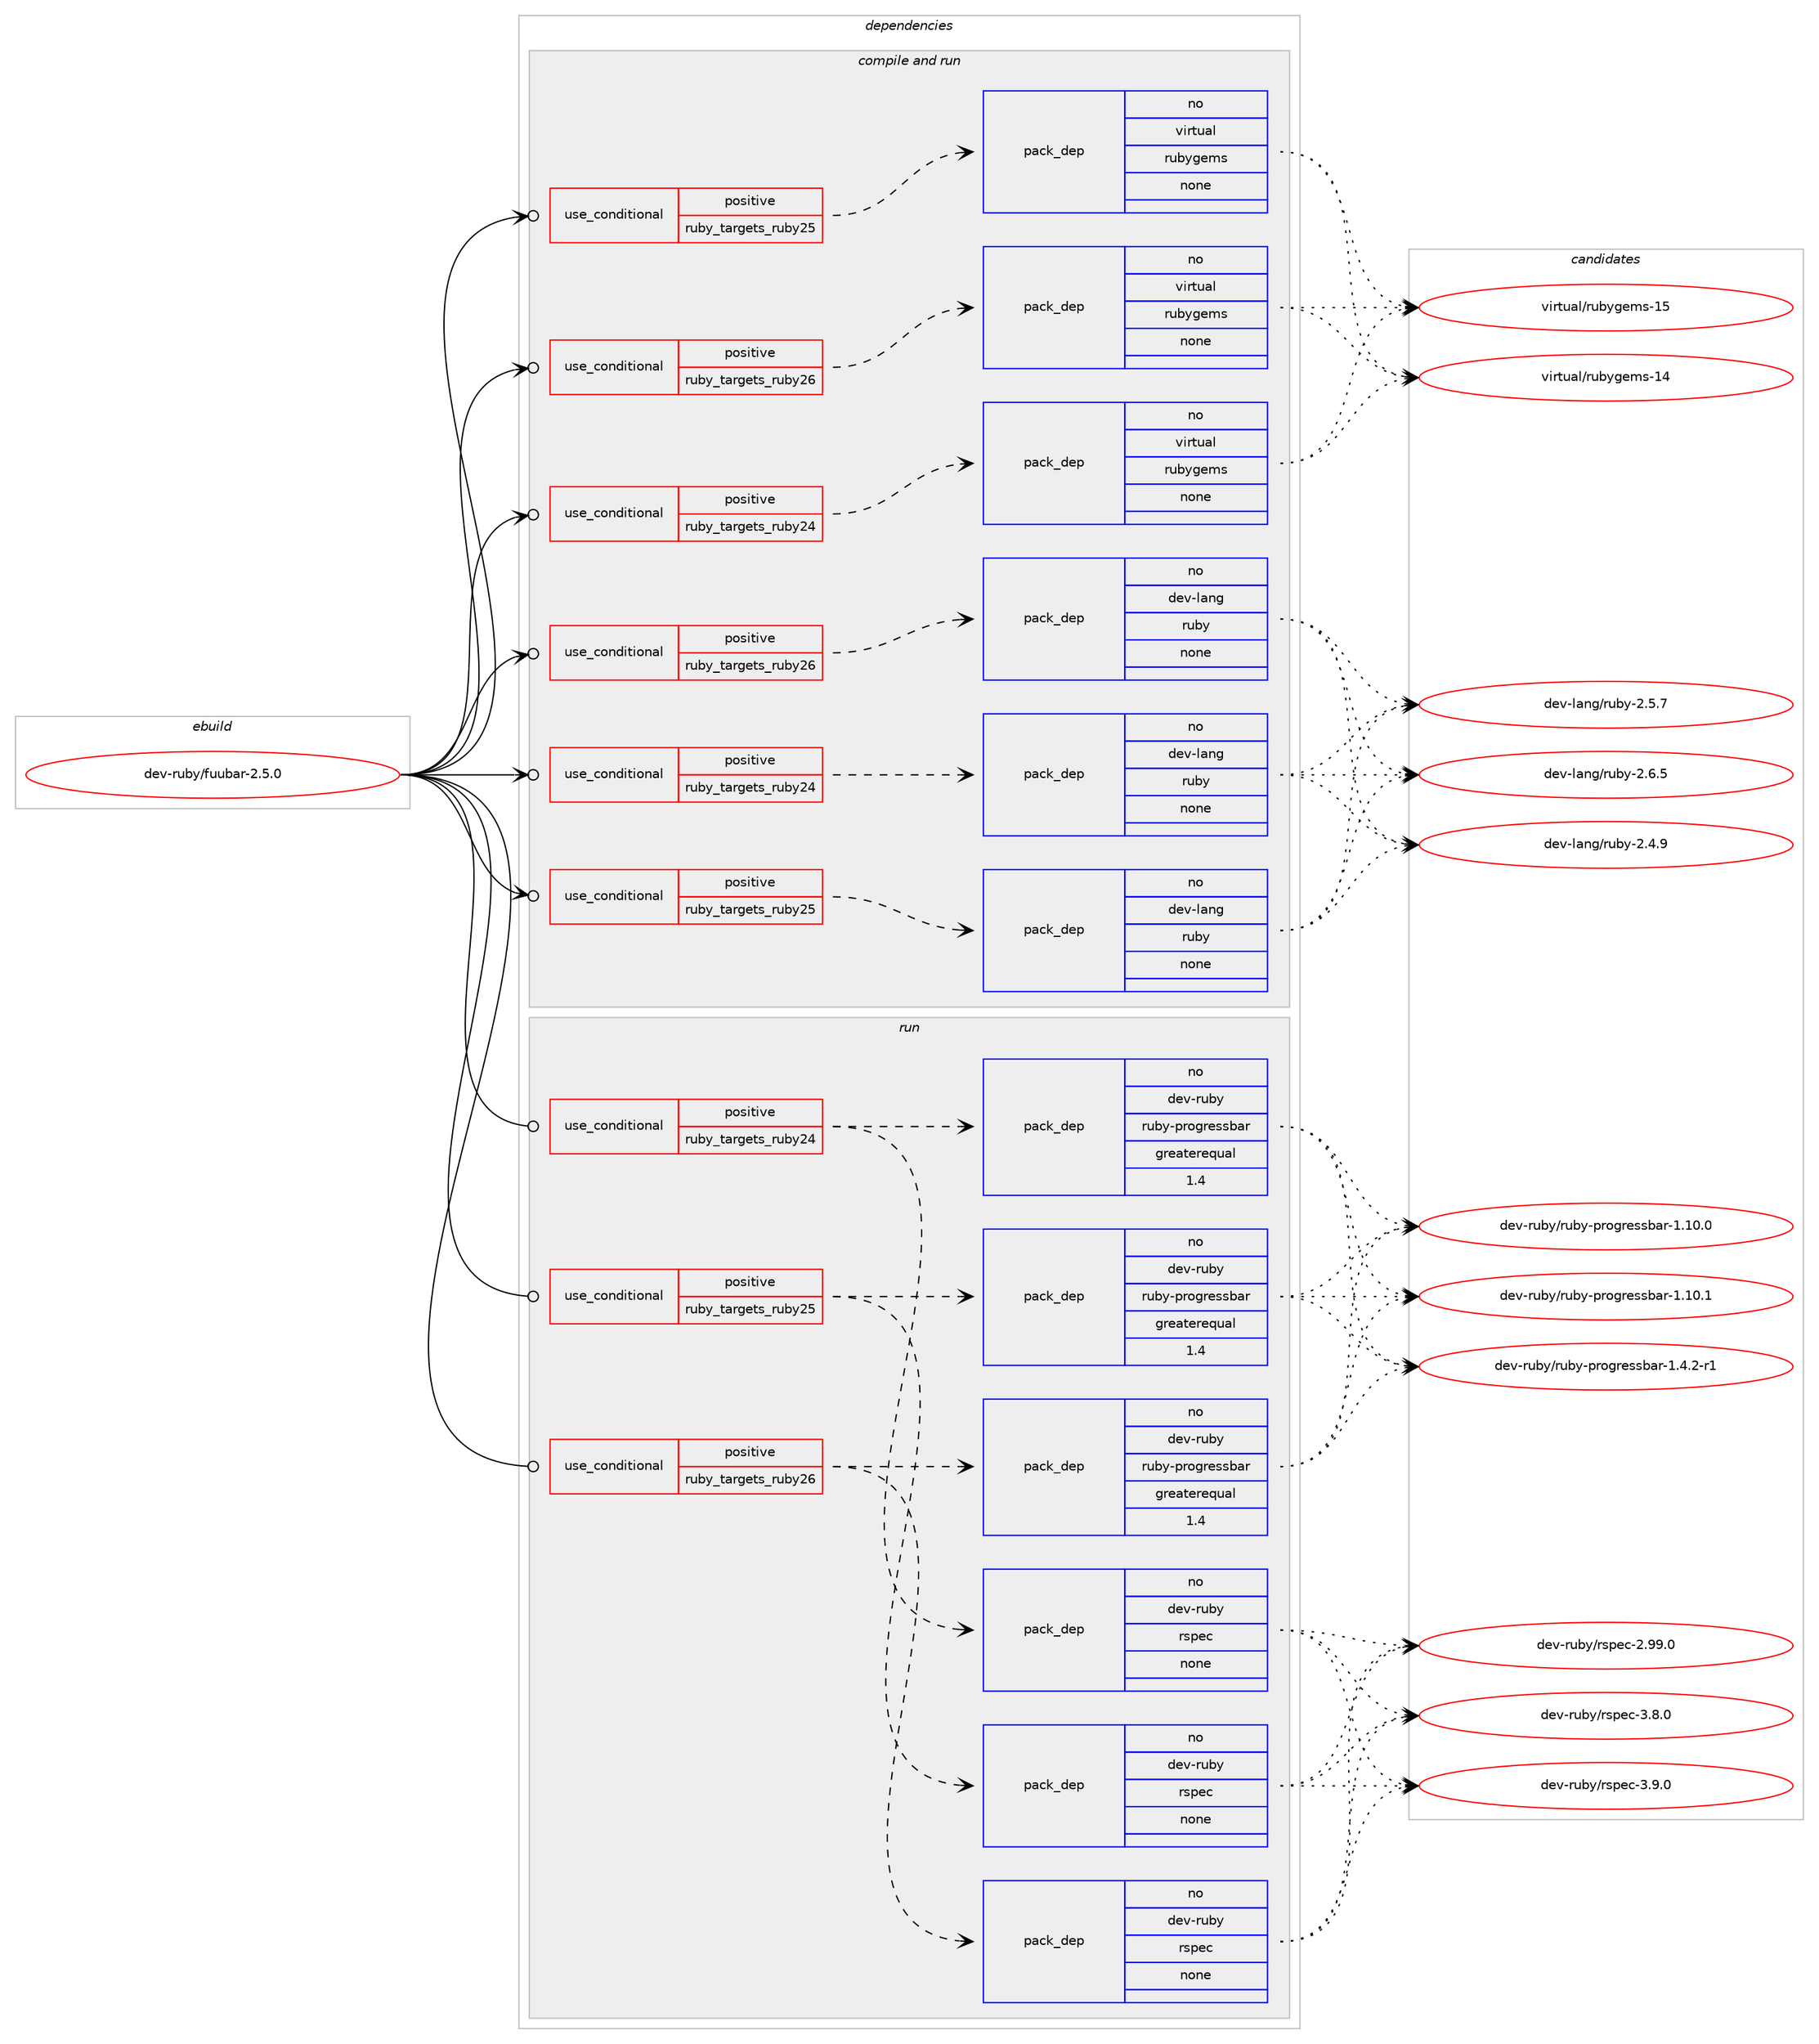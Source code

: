 digraph prolog {

# *************
# Graph options
# *************

newrank=true;
concentrate=true;
compound=true;
graph [rankdir=LR,fontname=Helvetica,fontsize=10,ranksep=1.5];#, ranksep=2.5, nodesep=0.2];
edge  [arrowhead=vee];
node  [fontname=Helvetica,fontsize=10];

# **********
# The ebuild
# **********

subgraph cluster_leftcol {
color=gray;
rank=same;
label=<<i>ebuild</i>>;
id [label="dev-ruby/fuubar-2.5.0", color=red, width=4, href="../dev-ruby/fuubar-2.5.0.svg"];
}

# ****************
# The dependencies
# ****************

subgraph cluster_midcol {
color=gray;
label=<<i>dependencies</i>>;
subgraph cluster_compile {
fillcolor="#eeeeee";
style=filled;
label=<<i>compile</i>>;
}
subgraph cluster_compileandrun {
fillcolor="#eeeeee";
style=filled;
label=<<i>compile and run</i>>;
subgraph cond163764 {
dependency687926 [label=<<TABLE BORDER="0" CELLBORDER="1" CELLSPACING="0" CELLPADDING="4"><TR><TD ROWSPAN="3" CELLPADDING="10">use_conditional</TD></TR><TR><TD>positive</TD></TR><TR><TD>ruby_targets_ruby24</TD></TR></TABLE>>, shape=none, color=red];
subgraph pack512195 {
dependency687927 [label=<<TABLE BORDER="0" CELLBORDER="1" CELLSPACING="0" CELLPADDING="4" WIDTH="220"><TR><TD ROWSPAN="6" CELLPADDING="30">pack_dep</TD></TR><TR><TD WIDTH="110">no</TD></TR><TR><TD>dev-lang</TD></TR><TR><TD>ruby</TD></TR><TR><TD>none</TD></TR><TR><TD></TD></TR></TABLE>>, shape=none, color=blue];
}
dependency687926:e -> dependency687927:w [weight=20,style="dashed",arrowhead="vee"];
}
id:e -> dependency687926:w [weight=20,style="solid",arrowhead="odotvee"];
subgraph cond163765 {
dependency687928 [label=<<TABLE BORDER="0" CELLBORDER="1" CELLSPACING="0" CELLPADDING="4"><TR><TD ROWSPAN="3" CELLPADDING="10">use_conditional</TD></TR><TR><TD>positive</TD></TR><TR><TD>ruby_targets_ruby24</TD></TR></TABLE>>, shape=none, color=red];
subgraph pack512196 {
dependency687929 [label=<<TABLE BORDER="0" CELLBORDER="1" CELLSPACING="0" CELLPADDING="4" WIDTH="220"><TR><TD ROWSPAN="6" CELLPADDING="30">pack_dep</TD></TR><TR><TD WIDTH="110">no</TD></TR><TR><TD>virtual</TD></TR><TR><TD>rubygems</TD></TR><TR><TD>none</TD></TR><TR><TD></TD></TR></TABLE>>, shape=none, color=blue];
}
dependency687928:e -> dependency687929:w [weight=20,style="dashed",arrowhead="vee"];
}
id:e -> dependency687928:w [weight=20,style="solid",arrowhead="odotvee"];
subgraph cond163766 {
dependency687930 [label=<<TABLE BORDER="0" CELLBORDER="1" CELLSPACING="0" CELLPADDING="4"><TR><TD ROWSPAN="3" CELLPADDING="10">use_conditional</TD></TR><TR><TD>positive</TD></TR><TR><TD>ruby_targets_ruby25</TD></TR></TABLE>>, shape=none, color=red];
subgraph pack512197 {
dependency687931 [label=<<TABLE BORDER="0" CELLBORDER="1" CELLSPACING="0" CELLPADDING="4" WIDTH="220"><TR><TD ROWSPAN="6" CELLPADDING="30">pack_dep</TD></TR><TR><TD WIDTH="110">no</TD></TR><TR><TD>dev-lang</TD></TR><TR><TD>ruby</TD></TR><TR><TD>none</TD></TR><TR><TD></TD></TR></TABLE>>, shape=none, color=blue];
}
dependency687930:e -> dependency687931:w [weight=20,style="dashed",arrowhead="vee"];
}
id:e -> dependency687930:w [weight=20,style="solid",arrowhead="odotvee"];
subgraph cond163767 {
dependency687932 [label=<<TABLE BORDER="0" CELLBORDER="1" CELLSPACING="0" CELLPADDING="4"><TR><TD ROWSPAN="3" CELLPADDING="10">use_conditional</TD></TR><TR><TD>positive</TD></TR><TR><TD>ruby_targets_ruby25</TD></TR></TABLE>>, shape=none, color=red];
subgraph pack512198 {
dependency687933 [label=<<TABLE BORDER="0" CELLBORDER="1" CELLSPACING="0" CELLPADDING="4" WIDTH="220"><TR><TD ROWSPAN="6" CELLPADDING="30">pack_dep</TD></TR><TR><TD WIDTH="110">no</TD></TR><TR><TD>virtual</TD></TR><TR><TD>rubygems</TD></TR><TR><TD>none</TD></TR><TR><TD></TD></TR></TABLE>>, shape=none, color=blue];
}
dependency687932:e -> dependency687933:w [weight=20,style="dashed",arrowhead="vee"];
}
id:e -> dependency687932:w [weight=20,style="solid",arrowhead="odotvee"];
subgraph cond163768 {
dependency687934 [label=<<TABLE BORDER="0" CELLBORDER="1" CELLSPACING="0" CELLPADDING="4"><TR><TD ROWSPAN="3" CELLPADDING="10">use_conditional</TD></TR><TR><TD>positive</TD></TR><TR><TD>ruby_targets_ruby26</TD></TR></TABLE>>, shape=none, color=red];
subgraph pack512199 {
dependency687935 [label=<<TABLE BORDER="0" CELLBORDER="1" CELLSPACING="0" CELLPADDING="4" WIDTH="220"><TR><TD ROWSPAN="6" CELLPADDING="30">pack_dep</TD></TR><TR><TD WIDTH="110">no</TD></TR><TR><TD>dev-lang</TD></TR><TR><TD>ruby</TD></TR><TR><TD>none</TD></TR><TR><TD></TD></TR></TABLE>>, shape=none, color=blue];
}
dependency687934:e -> dependency687935:w [weight=20,style="dashed",arrowhead="vee"];
}
id:e -> dependency687934:w [weight=20,style="solid",arrowhead="odotvee"];
subgraph cond163769 {
dependency687936 [label=<<TABLE BORDER="0" CELLBORDER="1" CELLSPACING="0" CELLPADDING="4"><TR><TD ROWSPAN="3" CELLPADDING="10">use_conditional</TD></TR><TR><TD>positive</TD></TR><TR><TD>ruby_targets_ruby26</TD></TR></TABLE>>, shape=none, color=red];
subgraph pack512200 {
dependency687937 [label=<<TABLE BORDER="0" CELLBORDER="1" CELLSPACING="0" CELLPADDING="4" WIDTH="220"><TR><TD ROWSPAN="6" CELLPADDING="30">pack_dep</TD></TR><TR><TD WIDTH="110">no</TD></TR><TR><TD>virtual</TD></TR><TR><TD>rubygems</TD></TR><TR><TD>none</TD></TR><TR><TD></TD></TR></TABLE>>, shape=none, color=blue];
}
dependency687936:e -> dependency687937:w [weight=20,style="dashed",arrowhead="vee"];
}
id:e -> dependency687936:w [weight=20,style="solid",arrowhead="odotvee"];
}
subgraph cluster_run {
fillcolor="#eeeeee";
style=filled;
label=<<i>run</i>>;
subgraph cond163770 {
dependency687938 [label=<<TABLE BORDER="0" CELLBORDER="1" CELLSPACING="0" CELLPADDING="4"><TR><TD ROWSPAN="3" CELLPADDING="10">use_conditional</TD></TR><TR><TD>positive</TD></TR><TR><TD>ruby_targets_ruby24</TD></TR></TABLE>>, shape=none, color=red];
subgraph pack512201 {
dependency687939 [label=<<TABLE BORDER="0" CELLBORDER="1" CELLSPACING="0" CELLPADDING="4" WIDTH="220"><TR><TD ROWSPAN="6" CELLPADDING="30">pack_dep</TD></TR><TR><TD WIDTH="110">no</TD></TR><TR><TD>dev-ruby</TD></TR><TR><TD>rspec</TD></TR><TR><TD>none</TD></TR><TR><TD></TD></TR></TABLE>>, shape=none, color=blue];
}
dependency687938:e -> dependency687939:w [weight=20,style="dashed",arrowhead="vee"];
subgraph pack512202 {
dependency687940 [label=<<TABLE BORDER="0" CELLBORDER="1" CELLSPACING="0" CELLPADDING="4" WIDTH="220"><TR><TD ROWSPAN="6" CELLPADDING="30">pack_dep</TD></TR><TR><TD WIDTH="110">no</TD></TR><TR><TD>dev-ruby</TD></TR><TR><TD>ruby-progressbar</TD></TR><TR><TD>greaterequal</TD></TR><TR><TD>1.4</TD></TR></TABLE>>, shape=none, color=blue];
}
dependency687938:e -> dependency687940:w [weight=20,style="dashed",arrowhead="vee"];
}
id:e -> dependency687938:w [weight=20,style="solid",arrowhead="odot"];
subgraph cond163771 {
dependency687941 [label=<<TABLE BORDER="0" CELLBORDER="1" CELLSPACING="0" CELLPADDING="4"><TR><TD ROWSPAN="3" CELLPADDING="10">use_conditional</TD></TR><TR><TD>positive</TD></TR><TR><TD>ruby_targets_ruby25</TD></TR></TABLE>>, shape=none, color=red];
subgraph pack512203 {
dependency687942 [label=<<TABLE BORDER="0" CELLBORDER="1" CELLSPACING="0" CELLPADDING="4" WIDTH="220"><TR><TD ROWSPAN="6" CELLPADDING="30">pack_dep</TD></TR><TR><TD WIDTH="110">no</TD></TR><TR><TD>dev-ruby</TD></TR><TR><TD>rspec</TD></TR><TR><TD>none</TD></TR><TR><TD></TD></TR></TABLE>>, shape=none, color=blue];
}
dependency687941:e -> dependency687942:w [weight=20,style="dashed",arrowhead="vee"];
subgraph pack512204 {
dependency687943 [label=<<TABLE BORDER="0" CELLBORDER="1" CELLSPACING="0" CELLPADDING="4" WIDTH="220"><TR><TD ROWSPAN="6" CELLPADDING="30">pack_dep</TD></TR><TR><TD WIDTH="110">no</TD></TR><TR><TD>dev-ruby</TD></TR><TR><TD>ruby-progressbar</TD></TR><TR><TD>greaterequal</TD></TR><TR><TD>1.4</TD></TR></TABLE>>, shape=none, color=blue];
}
dependency687941:e -> dependency687943:w [weight=20,style="dashed",arrowhead="vee"];
}
id:e -> dependency687941:w [weight=20,style="solid",arrowhead="odot"];
subgraph cond163772 {
dependency687944 [label=<<TABLE BORDER="0" CELLBORDER="1" CELLSPACING="0" CELLPADDING="4"><TR><TD ROWSPAN="3" CELLPADDING="10">use_conditional</TD></TR><TR><TD>positive</TD></TR><TR><TD>ruby_targets_ruby26</TD></TR></TABLE>>, shape=none, color=red];
subgraph pack512205 {
dependency687945 [label=<<TABLE BORDER="0" CELLBORDER="1" CELLSPACING="0" CELLPADDING="4" WIDTH="220"><TR><TD ROWSPAN="6" CELLPADDING="30">pack_dep</TD></TR><TR><TD WIDTH="110">no</TD></TR><TR><TD>dev-ruby</TD></TR><TR><TD>rspec</TD></TR><TR><TD>none</TD></TR><TR><TD></TD></TR></TABLE>>, shape=none, color=blue];
}
dependency687944:e -> dependency687945:w [weight=20,style="dashed",arrowhead="vee"];
subgraph pack512206 {
dependency687946 [label=<<TABLE BORDER="0" CELLBORDER="1" CELLSPACING="0" CELLPADDING="4" WIDTH="220"><TR><TD ROWSPAN="6" CELLPADDING="30">pack_dep</TD></TR><TR><TD WIDTH="110">no</TD></TR><TR><TD>dev-ruby</TD></TR><TR><TD>ruby-progressbar</TD></TR><TR><TD>greaterequal</TD></TR><TR><TD>1.4</TD></TR></TABLE>>, shape=none, color=blue];
}
dependency687944:e -> dependency687946:w [weight=20,style="dashed",arrowhead="vee"];
}
id:e -> dependency687944:w [weight=20,style="solid",arrowhead="odot"];
}
}

# **************
# The candidates
# **************

subgraph cluster_choices {
rank=same;
color=gray;
label=<<i>candidates</i>>;

subgraph choice512195 {
color=black;
nodesep=1;
choice10010111845108971101034711411798121455046524657 [label="dev-lang/ruby-2.4.9", color=red, width=4,href="../dev-lang/ruby-2.4.9.svg"];
choice10010111845108971101034711411798121455046534655 [label="dev-lang/ruby-2.5.7", color=red, width=4,href="../dev-lang/ruby-2.5.7.svg"];
choice10010111845108971101034711411798121455046544653 [label="dev-lang/ruby-2.6.5", color=red, width=4,href="../dev-lang/ruby-2.6.5.svg"];
dependency687927:e -> choice10010111845108971101034711411798121455046524657:w [style=dotted,weight="100"];
dependency687927:e -> choice10010111845108971101034711411798121455046534655:w [style=dotted,weight="100"];
dependency687927:e -> choice10010111845108971101034711411798121455046544653:w [style=dotted,weight="100"];
}
subgraph choice512196 {
color=black;
nodesep=1;
choice118105114116117971084711411798121103101109115454952 [label="virtual/rubygems-14", color=red, width=4,href="../virtual/rubygems-14.svg"];
choice118105114116117971084711411798121103101109115454953 [label="virtual/rubygems-15", color=red, width=4,href="../virtual/rubygems-15.svg"];
dependency687929:e -> choice118105114116117971084711411798121103101109115454952:w [style=dotted,weight="100"];
dependency687929:e -> choice118105114116117971084711411798121103101109115454953:w [style=dotted,weight="100"];
}
subgraph choice512197 {
color=black;
nodesep=1;
choice10010111845108971101034711411798121455046524657 [label="dev-lang/ruby-2.4.9", color=red, width=4,href="../dev-lang/ruby-2.4.9.svg"];
choice10010111845108971101034711411798121455046534655 [label="dev-lang/ruby-2.5.7", color=red, width=4,href="../dev-lang/ruby-2.5.7.svg"];
choice10010111845108971101034711411798121455046544653 [label="dev-lang/ruby-2.6.5", color=red, width=4,href="../dev-lang/ruby-2.6.5.svg"];
dependency687931:e -> choice10010111845108971101034711411798121455046524657:w [style=dotted,weight="100"];
dependency687931:e -> choice10010111845108971101034711411798121455046534655:w [style=dotted,weight="100"];
dependency687931:e -> choice10010111845108971101034711411798121455046544653:w [style=dotted,weight="100"];
}
subgraph choice512198 {
color=black;
nodesep=1;
choice118105114116117971084711411798121103101109115454952 [label="virtual/rubygems-14", color=red, width=4,href="../virtual/rubygems-14.svg"];
choice118105114116117971084711411798121103101109115454953 [label="virtual/rubygems-15", color=red, width=4,href="../virtual/rubygems-15.svg"];
dependency687933:e -> choice118105114116117971084711411798121103101109115454952:w [style=dotted,weight="100"];
dependency687933:e -> choice118105114116117971084711411798121103101109115454953:w [style=dotted,weight="100"];
}
subgraph choice512199 {
color=black;
nodesep=1;
choice10010111845108971101034711411798121455046524657 [label="dev-lang/ruby-2.4.9", color=red, width=4,href="../dev-lang/ruby-2.4.9.svg"];
choice10010111845108971101034711411798121455046534655 [label="dev-lang/ruby-2.5.7", color=red, width=4,href="../dev-lang/ruby-2.5.7.svg"];
choice10010111845108971101034711411798121455046544653 [label="dev-lang/ruby-2.6.5", color=red, width=4,href="../dev-lang/ruby-2.6.5.svg"];
dependency687935:e -> choice10010111845108971101034711411798121455046524657:w [style=dotted,weight="100"];
dependency687935:e -> choice10010111845108971101034711411798121455046534655:w [style=dotted,weight="100"];
dependency687935:e -> choice10010111845108971101034711411798121455046544653:w [style=dotted,weight="100"];
}
subgraph choice512200 {
color=black;
nodesep=1;
choice118105114116117971084711411798121103101109115454952 [label="virtual/rubygems-14", color=red, width=4,href="../virtual/rubygems-14.svg"];
choice118105114116117971084711411798121103101109115454953 [label="virtual/rubygems-15", color=red, width=4,href="../virtual/rubygems-15.svg"];
dependency687937:e -> choice118105114116117971084711411798121103101109115454952:w [style=dotted,weight="100"];
dependency687937:e -> choice118105114116117971084711411798121103101109115454953:w [style=dotted,weight="100"];
}
subgraph choice512201 {
color=black;
nodesep=1;
choice1001011184511411798121471141151121019945504657574648 [label="dev-ruby/rspec-2.99.0", color=red, width=4,href="../dev-ruby/rspec-2.99.0.svg"];
choice10010111845114117981214711411511210199455146564648 [label="dev-ruby/rspec-3.8.0", color=red, width=4,href="../dev-ruby/rspec-3.8.0.svg"];
choice10010111845114117981214711411511210199455146574648 [label="dev-ruby/rspec-3.9.0", color=red, width=4,href="../dev-ruby/rspec-3.9.0.svg"];
dependency687939:e -> choice1001011184511411798121471141151121019945504657574648:w [style=dotted,weight="100"];
dependency687939:e -> choice10010111845114117981214711411511210199455146564648:w [style=dotted,weight="100"];
dependency687939:e -> choice10010111845114117981214711411511210199455146574648:w [style=dotted,weight="100"];
}
subgraph choice512202 {
color=black;
nodesep=1;
choice1001011184511411798121471141179812145112114111103114101115115989711445494649484648 [label="dev-ruby/ruby-progressbar-1.10.0", color=red, width=4,href="../dev-ruby/ruby-progressbar-1.10.0.svg"];
choice1001011184511411798121471141179812145112114111103114101115115989711445494649484649 [label="dev-ruby/ruby-progressbar-1.10.1", color=red, width=4,href="../dev-ruby/ruby-progressbar-1.10.1.svg"];
choice100101118451141179812147114117981214511211411110311410111511598971144549465246504511449 [label="dev-ruby/ruby-progressbar-1.4.2-r1", color=red, width=4,href="../dev-ruby/ruby-progressbar-1.4.2-r1.svg"];
dependency687940:e -> choice1001011184511411798121471141179812145112114111103114101115115989711445494649484648:w [style=dotted,weight="100"];
dependency687940:e -> choice1001011184511411798121471141179812145112114111103114101115115989711445494649484649:w [style=dotted,weight="100"];
dependency687940:e -> choice100101118451141179812147114117981214511211411110311410111511598971144549465246504511449:w [style=dotted,weight="100"];
}
subgraph choice512203 {
color=black;
nodesep=1;
choice1001011184511411798121471141151121019945504657574648 [label="dev-ruby/rspec-2.99.0", color=red, width=4,href="../dev-ruby/rspec-2.99.0.svg"];
choice10010111845114117981214711411511210199455146564648 [label="dev-ruby/rspec-3.8.0", color=red, width=4,href="../dev-ruby/rspec-3.8.0.svg"];
choice10010111845114117981214711411511210199455146574648 [label="dev-ruby/rspec-3.9.0", color=red, width=4,href="../dev-ruby/rspec-3.9.0.svg"];
dependency687942:e -> choice1001011184511411798121471141151121019945504657574648:w [style=dotted,weight="100"];
dependency687942:e -> choice10010111845114117981214711411511210199455146564648:w [style=dotted,weight="100"];
dependency687942:e -> choice10010111845114117981214711411511210199455146574648:w [style=dotted,weight="100"];
}
subgraph choice512204 {
color=black;
nodesep=1;
choice1001011184511411798121471141179812145112114111103114101115115989711445494649484648 [label="dev-ruby/ruby-progressbar-1.10.0", color=red, width=4,href="../dev-ruby/ruby-progressbar-1.10.0.svg"];
choice1001011184511411798121471141179812145112114111103114101115115989711445494649484649 [label="dev-ruby/ruby-progressbar-1.10.1", color=red, width=4,href="../dev-ruby/ruby-progressbar-1.10.1.svg"];
choice100101118451141179812147114117981214511211411110311410111511598971144549465246504511449 [label="dev-ruby/ruby-progressbar-1.4.2-r1", color=red, width=4,href="../dev-ruby/ruby-progressbar-1.4.2-r1.svg"];
dependency687943:e -> choice1001011184511411798121471141179812145112114111103114101115115989711445494649484648:w [style=dotted,weight="100"];
dependency687943:e -> choice1001011184511411798121471141179812145112114111103114101115115989711445494649484649:w [style=dotted,weight="100"];
dependency687943:e -> choice100101118451141179812147114117981214511211411110311410111511598971144549465246504511449:w [style=dotted,weight="100"];
}
subgraph choice512205 {
color=black;
nodesep=1;
choice1001011184511411798121471141151121019945504657574648 [label="dev-ruby/rspec-2.99.0", color=red, width=4,href="../dev-ruby/rspec-2.99.0.svg"];
choice10010111845114117981214711411511210199455146564648 [label="dev-ruby/rspec-3.8.0", color=red, width=4,href="../dev-ruby/rspec-3.8.0.svg"];
choice10010111845114117981214711411511210199455146574648 [label="dev-ruby/rspec-3.9.0", color=red, width=4,href="../dev-ruby/rspec-3.9.0.svg"];
dependency687945:e -> choice1001011184511411798121471141151121019945504657574648:w [style=dotted,weight="100"];
dependency687945:e -> choice10010111845114117981214711411511210199455146564648:w [style=dotted,weight="100"];
dependency687945:e -> choice10010111845114117981214711411511210199455146574648:w [style=dotted,weight="100"];
}
subgraph choice512206 {
color=black;
nodesep=1;
choice1001011184511411798121471141179812145112114111103114101115115989711445494649484648 [label="dev-ruby/ruby-progressbar-1.10.0", color=red, width=4,href="../dev-ruby/ruby-progressbar-1.10.0.svg"];
choice1001011184511411798121471141179812145112114111103114101115115989711445494649484649 [label="dev-ruby/ruby-progressbar-1.10.1", color=red, width=4,href="../dev-ruby/ruby-progressbar-1.10.1.svg"];
choice100101118451141179812147114117981214511211411110311410111511598971144549465246504511449 [label="dev-ruby/ruby-progressbar-1.4.2-r1", color=red, width=4,href="../dev-ruby/ruby-progressbar-1.4.2-r1.svg"];
dependency687946:e -> choice1001011184511411798121471141179812145112114111103114101115115989711445494649484648:w [style=dotted,weight="100"];
dependency687946:e -> choice1001011184511411798121471141179812145112114111103114101115115989711445494649484649:w [style=dotted,weight="100"];
dependency687946:e -> choice100101118451141179812147114117981214511211411110311410111511598971144549465246504511449:w [style=dotted,weight="100"];
}
}

}

